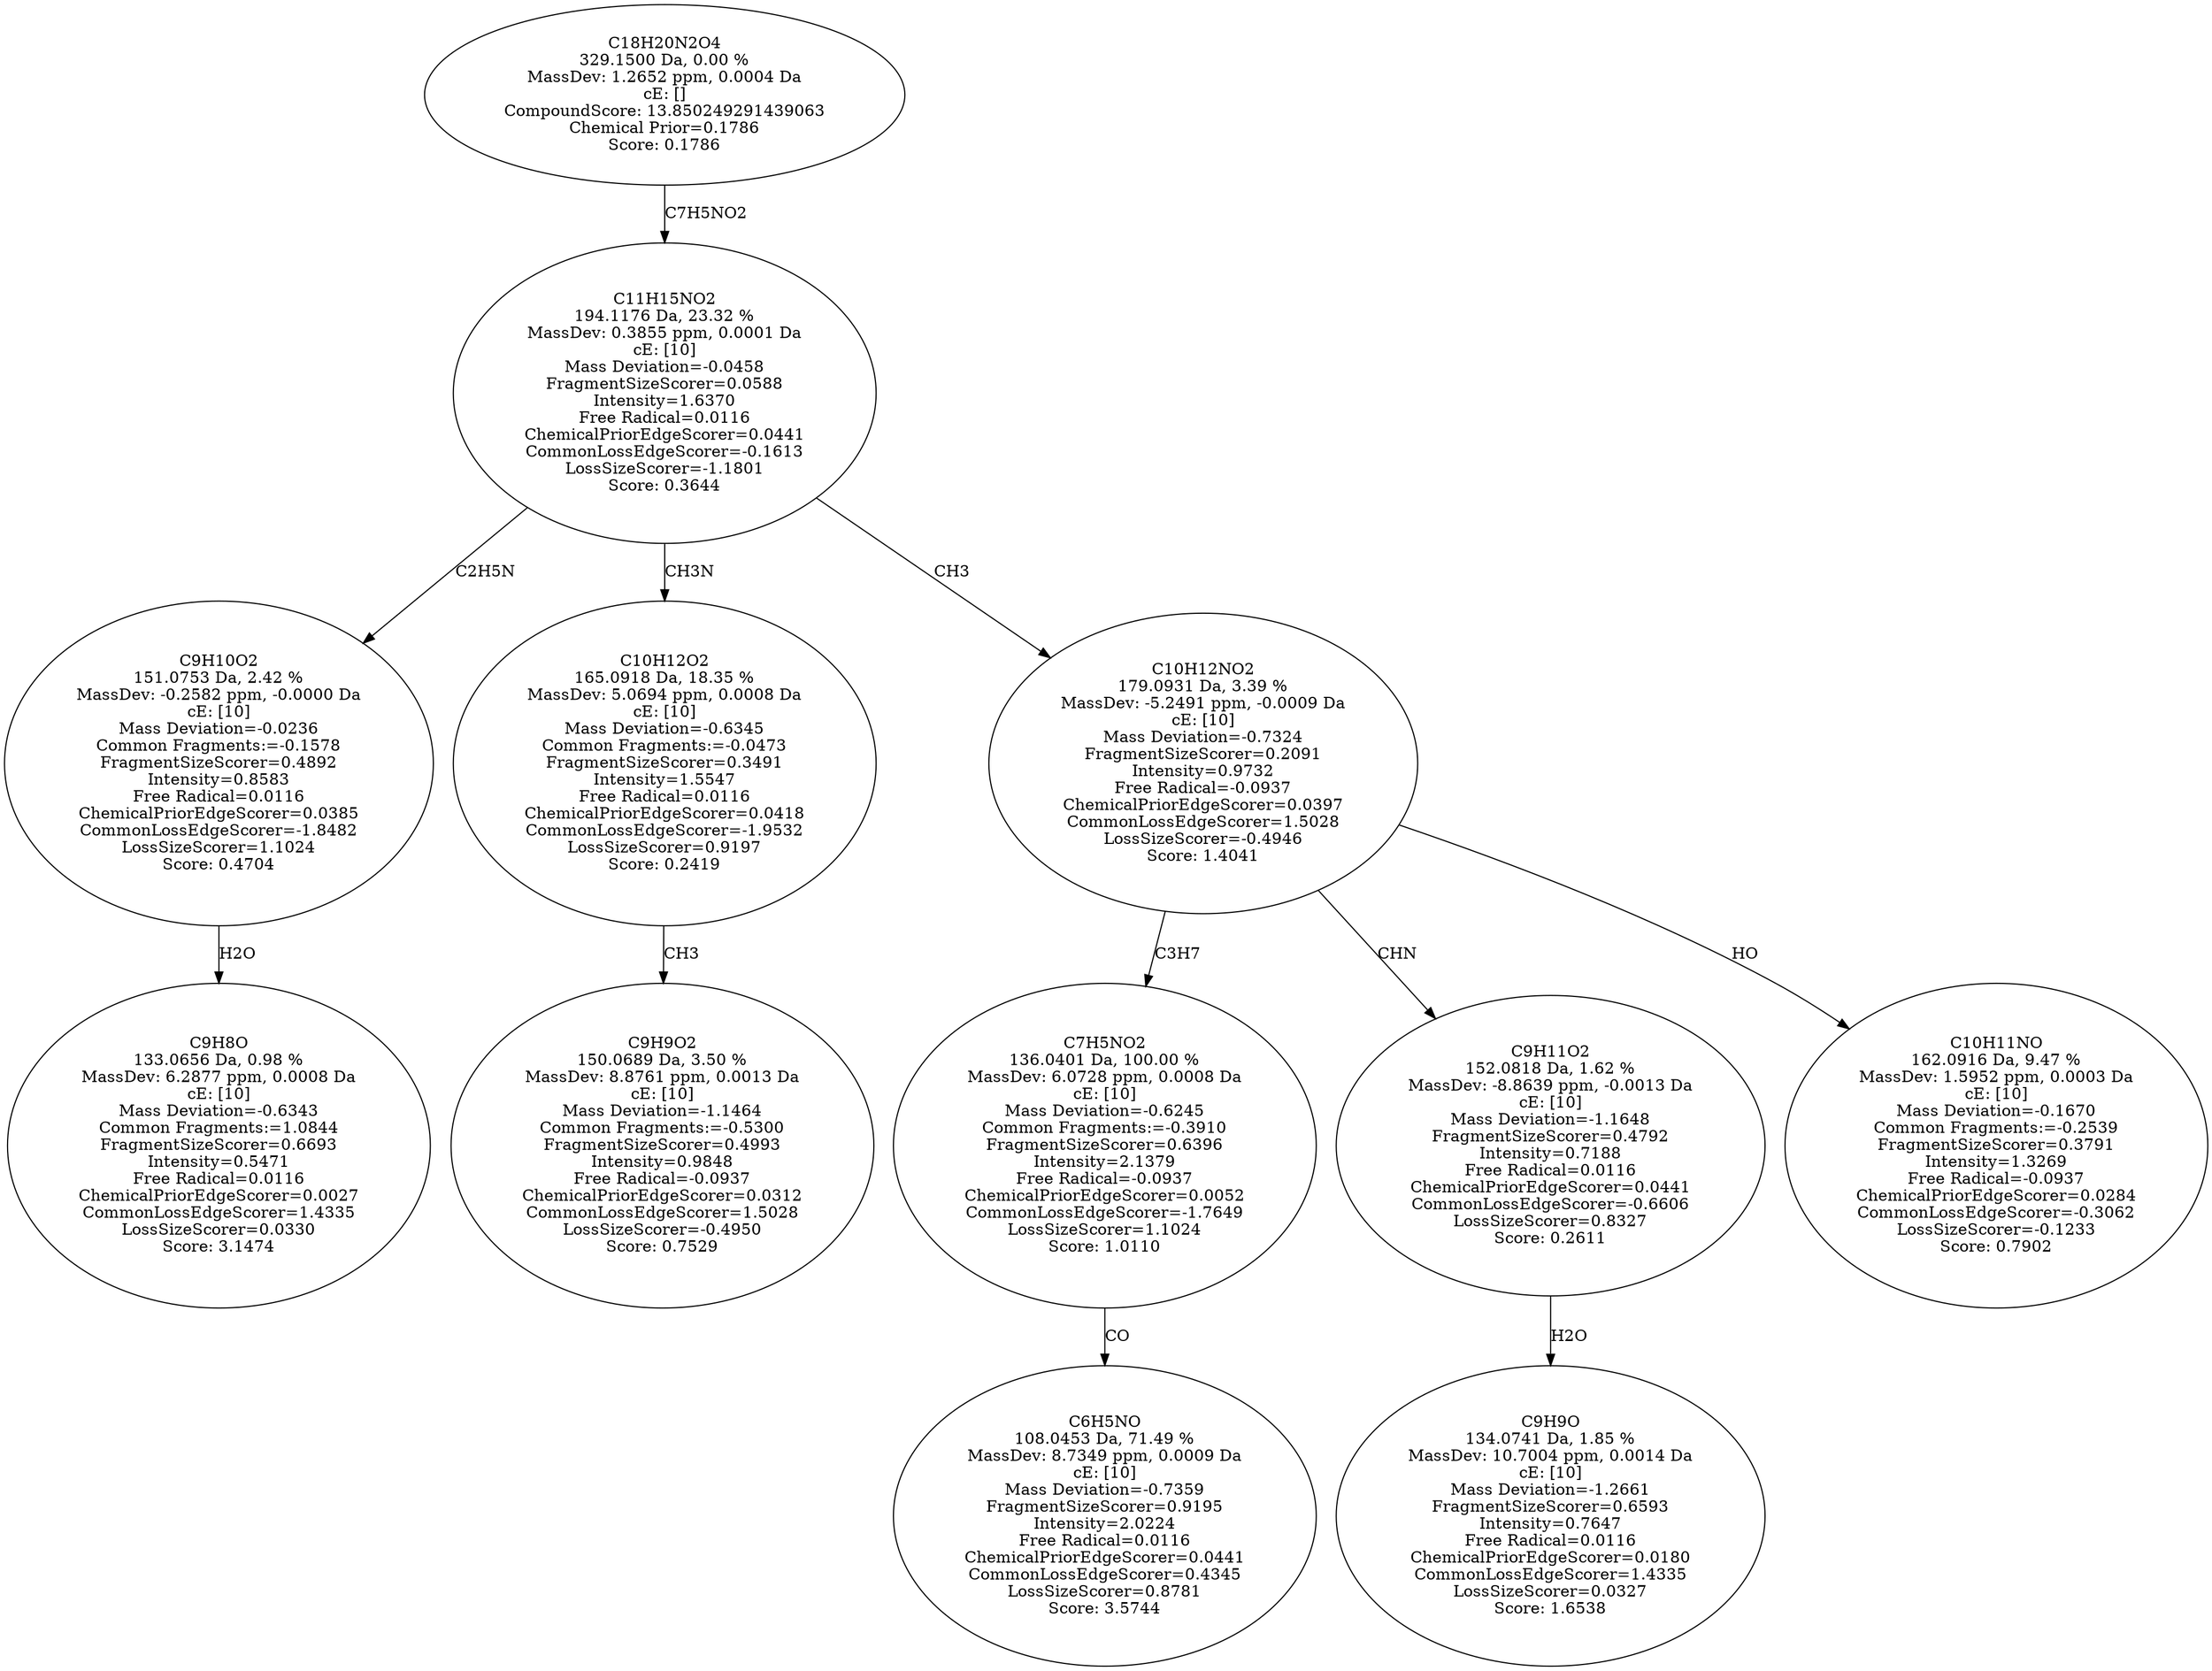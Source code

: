strict digraph {
v1 [label="C9H8O\n133.0656 Da, 0.98 %\nMassDev: 6.2877 ppm, 0.0008 Da\ncE: [10]\nMass Deviation=-0.6343\nCommon Fragments:=1.0844\nFragmentSizeScorer=0.6693\nIntensity=0.5471\nFree Radical=0.0116\nChemicalPriorEdgeScorer=0.0027\nCommonLossEdgeScorer=1.4335\nLossSizeScorer=0.0330\nScore: 3.1474"];
v2 [label="C9H10O2\n151.0753 Da, 2.42 %\nMassDev: -0.2582 ppm, -0.0000 Da\ncE: [10]\nMass Deviation=-0.0236\nCommon Fragments:=-0.1578\nFragmentSizeScorer=0.4892\nIntensity=0.8583\nFree Radical=0.0116\nChemicalPriorEdgeScorer=0.0385\nCommonLossEdgeScorer=-1.8482\nLossSizeScorer=1.1024\nScore: 0.4704"];
v3 [label="C9H9O2\n150.0689 Da, 3.50 %\nMassDev: 8.8761 ppm, 0.0013 Da\ncE: [10]\nMass Deviation=-1.1464\nCommon Fragments:=-0.5300\nFragmentSizeScorer=0.4993\nIntensity=0.9848\nFree Radical=-0.0937\nChemicalPriorEdgeScorer=0.0312\nCommonLossEdgeScorer=1.5028\nLossSizeScorer=-0.4950\nScore: 0.7529"];
v4 [label="C10H12O2\n165.0918 Da, 18.35 %\nMassDev: 5.0694 ppm, 0.0008 Da\ncE: [10]\nMass Deviation=-0.6345\nCommon Fragments:=-0.0473\nFragmentSizeScorer=0.3491\nIntensity=1.5547\nFree Radical=0.0116\nChemicalPriorEdgeScorer=0.0418\nCommonLossEdgeScorer=-1.9532\nLossSizeScorer=0.9197\nScore: 0.2419"];
v5 [label="C6H5NO\n108.0453 Da, 71.49 %\nMassDev: 8.7349 ppm, 0.0009 Da\ncE: [10]\nMass Deviation=-0.7359\nFragmentSizeScorer=0.9195\nIntensity=2.0224\nFree Radical=0.0116\nChemicalPriorEdgeScorer=0.0441\nCommonLossEdgeScorer=0.4345\nLossSizeScorer=0.8781\nScore: 3.5744"];
v6 [label="C7H5NO2\n136.0401 Da, 100.00 %\nMassDev: 6.0728 ppm, 0.0008 Da\ncE: [10]\nMass Deviation=-0.6245\nCommon Fragments:=-0.3910\nFragmentSizeScorer=0.6396\nIntensity=2.1379\nFree Radical=-0.0937\nChemicalPriorEdgeScorer=0.0052\nCommonLossEdgeScorer=-1.7649\nLossSizeScorer=1.1024\nScore: 1.0110"];
v7 [label="C9H9O\n134.0741 Da, 1.85 %\nMassDev: 10.7004 ppm, 0.0014 Da\ncE: [10]\nMass Deviation=-1.2661\nFragmentSizeScorer=0.6593\nIntensity=0.7647\nFree Radical=0.0116\nChemicalPriorEdgeScorer=0.0180\nCommonLossEdgeScorer=1.4335\nLossSizeScorer=0.0327\nScore: 1.6538"];
v8 [label="C9H11O2\n152.0818 Da, 1.62 %\nMassDev: -8.8639 ppm, -0.0013 Da\ncE: [10]\nMass Deviation=-1.1648\nFragmentSizeScorer=0.4792\nIntensity=0.7188\nFree Radical=0.0116\nChemicalPriorEdgeScorer=0.0441\nCommonLossEdgeScorer=-0.6606\nLossSizeScorer=0.8327\nScore: 0.2611"];
v9 [label="C10H11NO\n162.0916 Da, 9.47 %\nMassDev: 1.5952 ppm, 0.0003 Da\ncE: [10]\nMass Deviation=-0.1670\nCommon Fragments:=-0.2539\nFragmentSizeScorer=0.3791\nIntensity=1.3269\nFree Radical=-0.0937\nChemicalPriorEdgeScorer=0.0284\nCommonLossEdgeScorer=-0.3062\nLossSizeScorer=-0.1233\nScore: 0.7902"];
v10 [label="C10H12NO2\n179.0931 Da, 3.39 %\nMassDev: -5.2491 ppm, -0.0009 Da\ncE: [10]\nMass Deviation=-0.7324\nFragmentSizeScorer=0.2091\nIntensity=0.9732\nFree Radical=-0.0937\nChemicalPriorEdgeScorer=0.0397\nCommonLossEdgeScorer=1.5028\nLossSizeScorer=-0.4946\nScore: 1.4041"];
v11 [label="C11H15NO2\n194.1176 Da, 23.32 %\nMassDev: 0.3855 ppm, 0.0001 Da\ncE: [10]\nMass Deviation=-0.0458\nFragmentSizeScorer=0.0588\nIntensity=1.6370\nFree Radical=0.0116\nChemicalPriorEdgeScorer=0.0441\nCommonLossEdgeScorer=-0.1613\nLossSizeScorer=-1.1801\nScore: 0.3644"];
v12 [label="C18H20N2O4\n329.1500 Da, 0.00 %\nMassDev: 1.2652 ppm, 0.0004 Da\ncE: []\nCompoundScore: 13.850249291439063\nChemical Prior=0.1786\nScore: 0.1786"];
v2 -> v1 [label="H2O"];
v11 -> v2 [label="C2H5N"];
v4 -> v3 [label="CH3"];
v11 -> v4 [label="CH3N"];
v6 -> v5 [label="CO"];
v10 -> v6 [label="C3H7"];
v8 -> v7 [label="H2O"];
v10 -> v8 [label="CHN"];
v10 -> v9 [label="HO"];
v11 -> v10 [label="CH3"];
v12 -> v11 [label="C7H5NO2"];
}